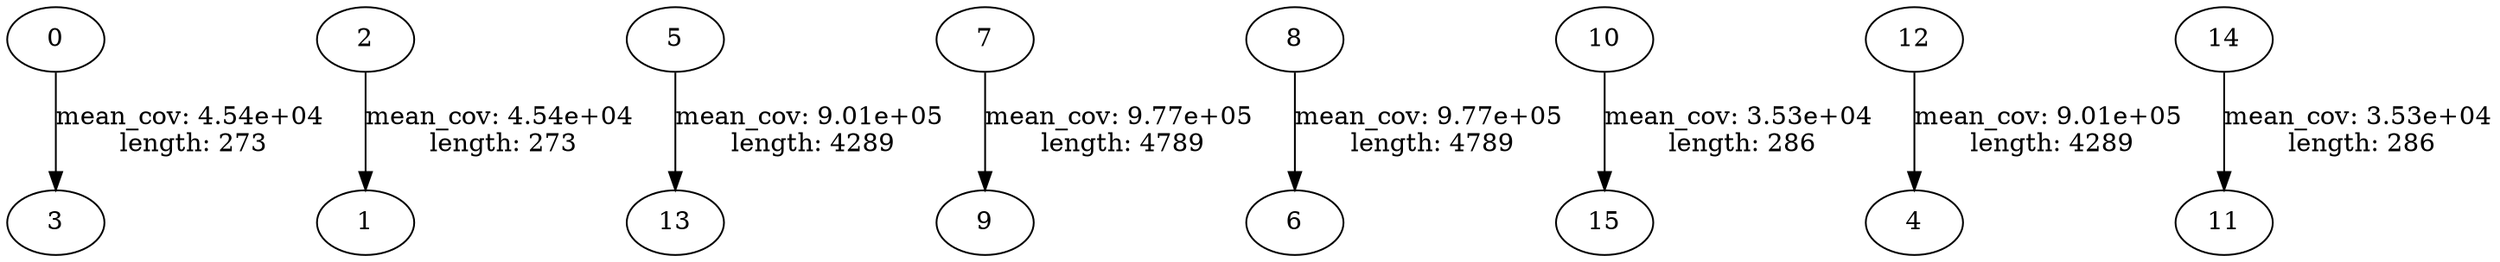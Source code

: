 strict digraph "" {
	0 -> 3	 [label="mean_cov: 4.54e+04
 length: 273",
		length=273,
		mean_cov=166.4102564102564];
	2 -> 1	 [label="mean_cov: 4.54e+04
 length: 273",
		length=273,
		mean_cov=166.4102564102564];
	5 -> 13	 [label="mean_cov: 9.01e+05
 length: 4289",
		length=4289,
		mean_cov=210.10701795290277];
	7 -> 9	 [label="mean_cov: 9.77e+05
 length: 4789",
		length=4789,
		mean_cov=204.03549801628733];
	8 -> 6	 [label="mean_cov: 9.77e+05
 length: 4789",
		length=4789,
		mean_cov=204.03549801628733];
	10 -> 15	 [label="mean_cov: 3.53e+04
 length: 286",
		length=286,
		mean_cov=123.48251748251748];
	12 -> 4	 [label="mean_cov: 9.01e+05
 length: 4289",
		length=4289,
		mean_cov=210.10701795290277];
	14 -> 11	 [label="mean_cov: 3.53e+04
 length: 286",
		length=286,
		mean_cov=123.48251748251748];
}
